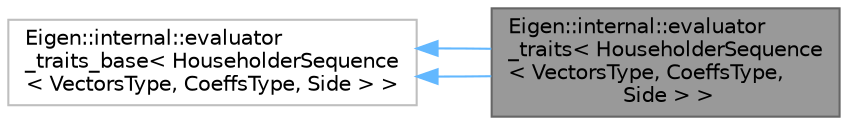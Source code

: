 digraph "Eigen::internal::evaluator_traits&lt; HouseholderSequence&lt; VectorsType, CoeffsType, Side &gt; &gt;"
{
 // LATEX_PDF_SIZE
  bgcolor="transparent";
  edge [fontname=Helvetica,fontsize=10,labelfontname=Helvetica,labelfontsize=10];
  node [fontname=Helvetica,fontsize=10,shape=box,height=0.2,width=0.4];
  rankdir="LR";
  Node1 [id="Node000001",label="Eigen::internal::evaluator\l_traits\< HouseholderSequence\l\< VectorsType, CoeffsType,\l Side \> \>",height=0.2,width=0.4,color="gray40", fillcolor="grey60", style="filled", fontcolor="black",tooltip=" "];
  Node2 -> Node1 [id="edge3_Node000001_Node000002",dir="back",color="steelblue1",style="solid",tooltip=" "];
  Node2 [id="Node000002",label="Eigen::internal::evaluator\l_traits_base\< HouseholderSequence\l\< VectorsType, CoeffsType, Side \> \>",height=0.2,width=0.4,color="grey75", fillcolor="white", style="filled",URL="$structEigen_1_1internal_1_1evaluator__traits__base.html",tooltip=" "];
  Node2 -> Node1 [id="edge4_Node000001_Node000002",dir="back",color="steelblue1",style="solid",tooltip=" "];
}
